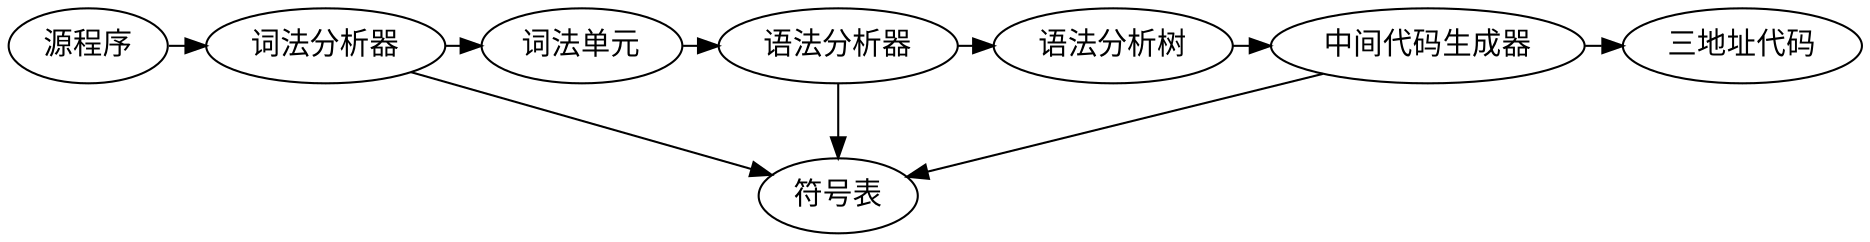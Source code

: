 digraph
{
    e1 [label = "源程序"]
    e2 [label = "词法分析器"]
    e3 [label = "词法单元"]
    e4 [label = "语法分析器"]
    e5 [label = "语法分析树"]
    e6 [label = "中间代码生成器"]
    e7 [label = "三地址代码"]
    e8 [label = "符号表"]
    e1 -> e2 -> e3 -> e4 -> e5 -> e6 -> e7
    e2 -> e8
    e4 -> e8
    e6 -> e8
    subgraph
    { rank = same; e1; e2; e3; e4; e5; e6; e7}
}